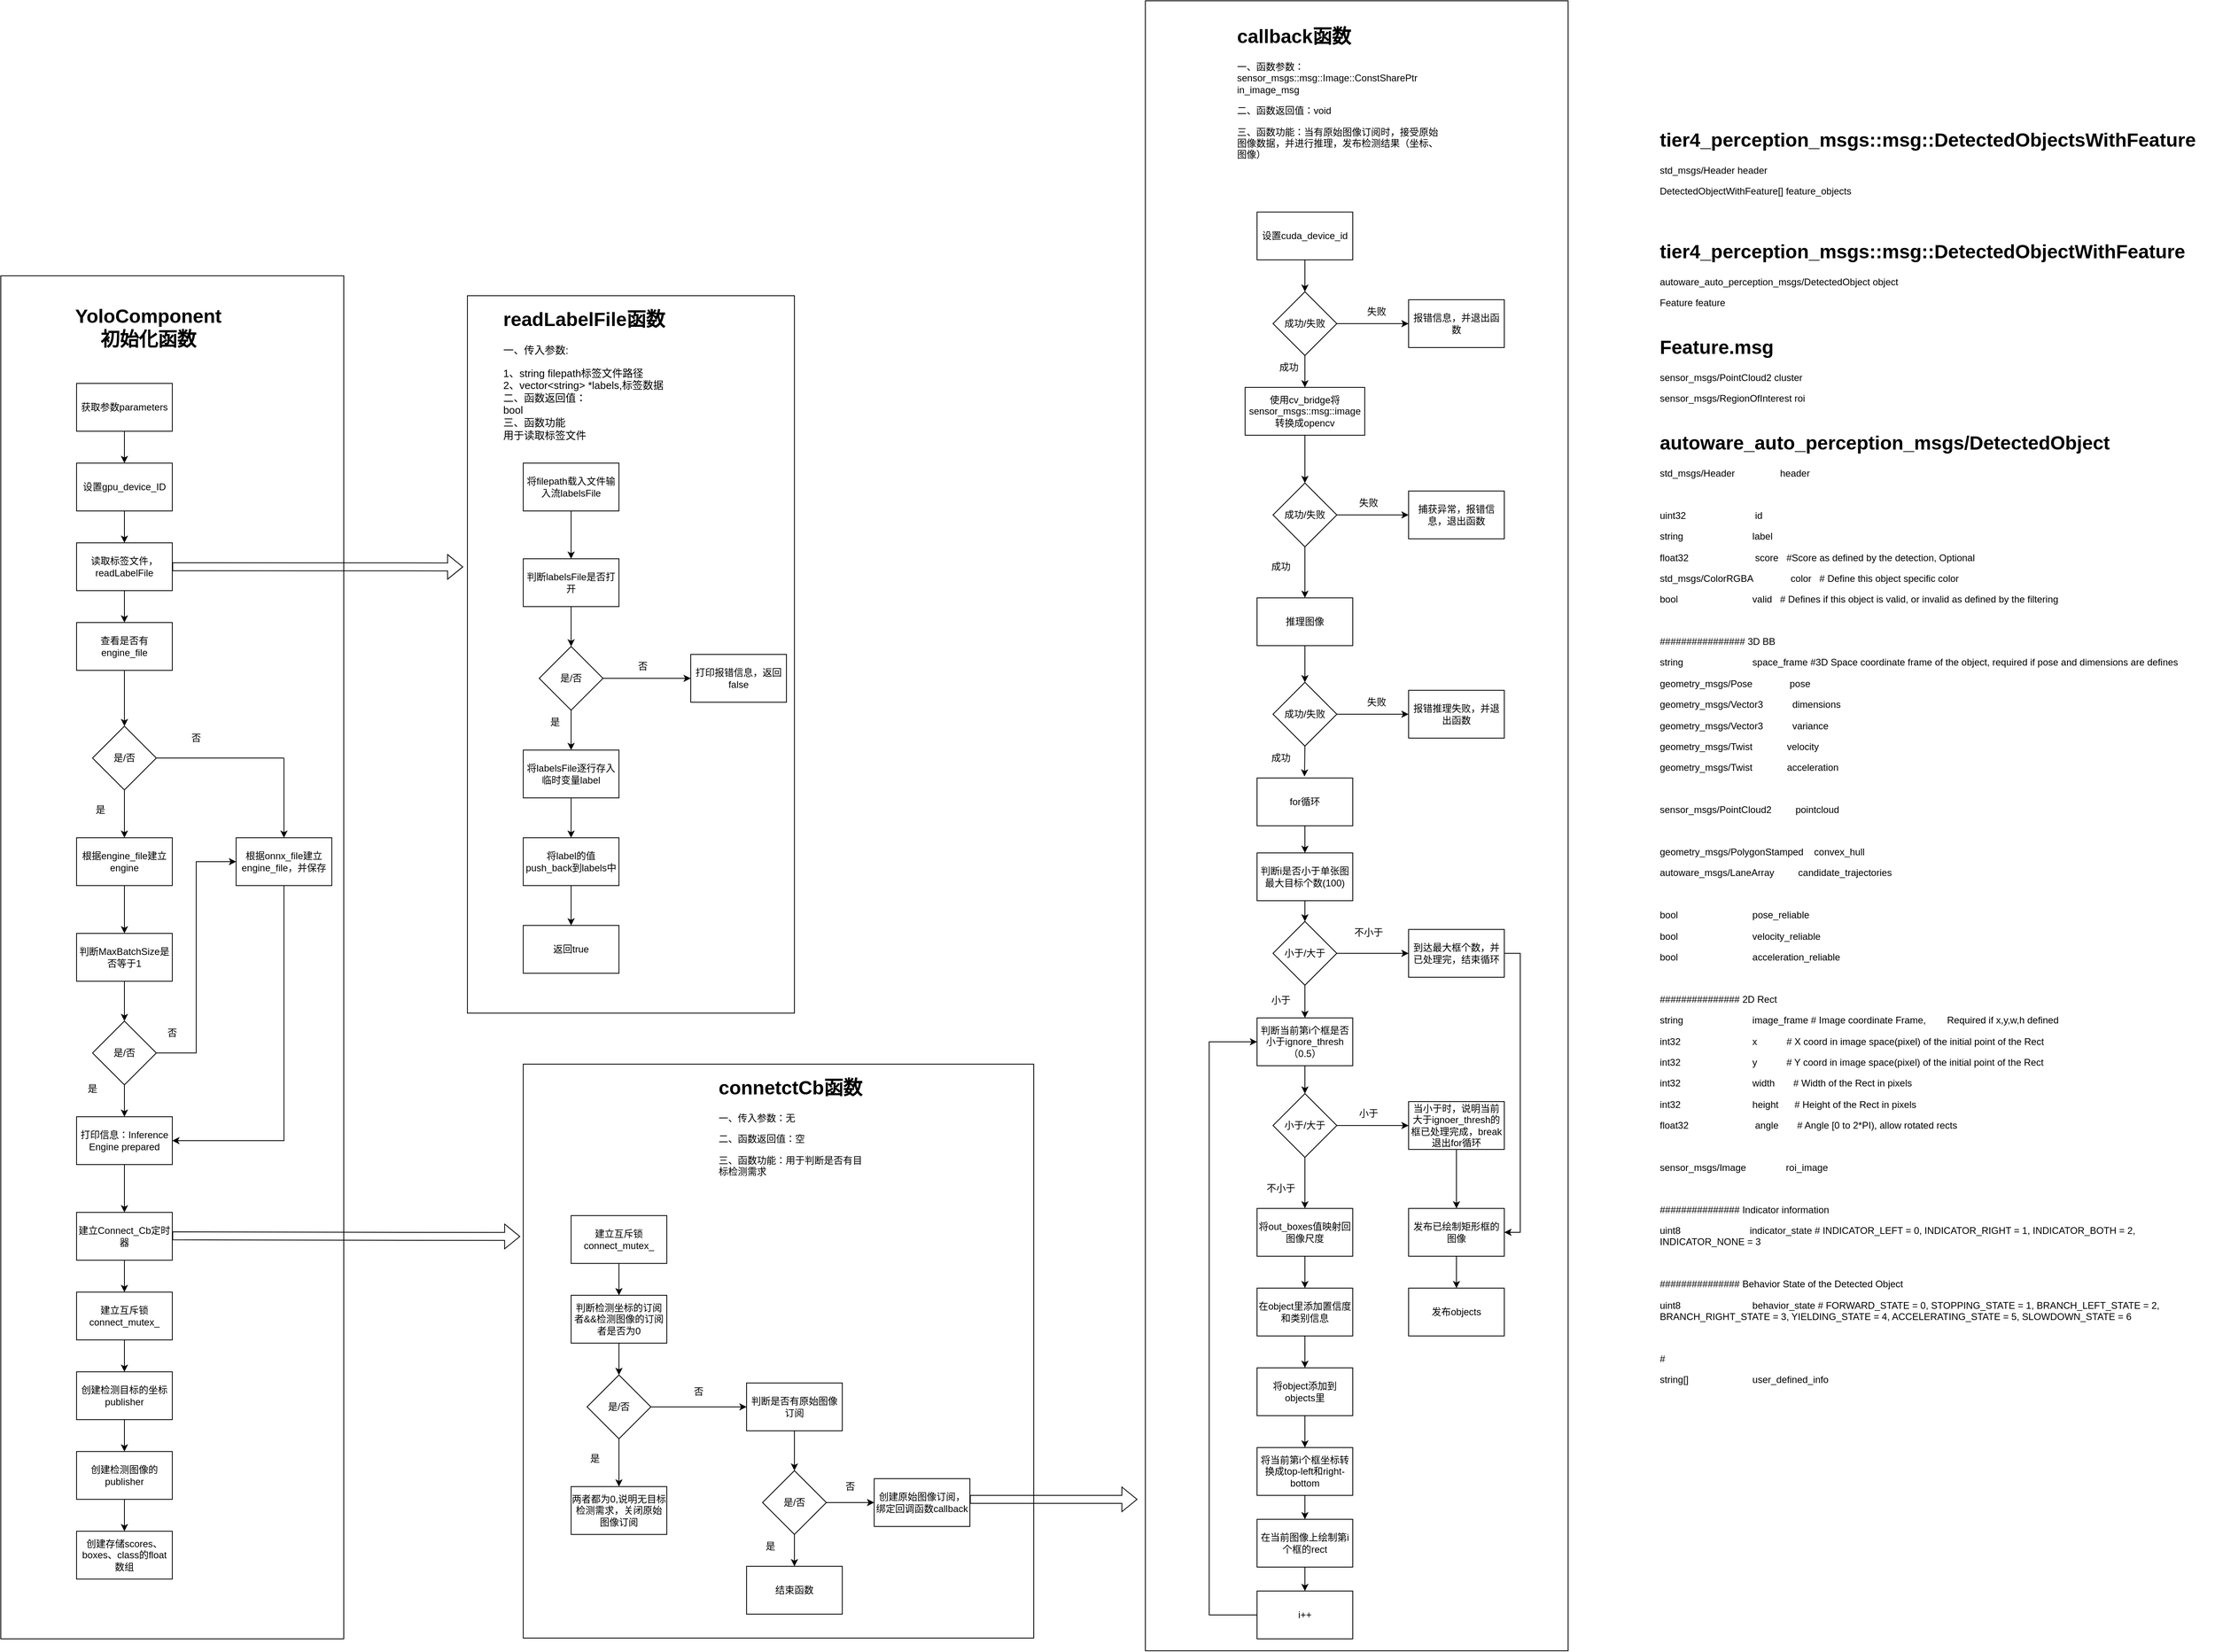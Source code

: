 <mxfile version="22.0.3" type="device">
  <diagram name="Page-1" id="FzvMSD5X-T3H1epoRITF">
    <mxGraphModel dx="4148" dy="7159" grid="1" gridSize="10" guides="1" tooltips="1" connect="1" arrows="1" fold="1" page="1" pageScale="1" pageWidth="3300" pageHeight="4681" math="0" shadow="0">
      <root>
        <mxCell id="0" />
        <mxCell id="1" parent="0" />
        <mxCell id="QttLaWlzKprMPipFxFoa-49" value="" style="rounded=0;whiteSpace=wrap;html=1;" vertex="1" parent="1">
          <mxGeometry x="1850" y="-40" width="530" height="2070" as="geometry" />
        </mxCell>
        <mxCell id="EDx30e67icJrGy1P892V-84" value="" style="rounded=0;whiteSpace=wrap;html=1;" parent="1" vertex="1">
          <mxGeometry x="1070" y="1294" width="640" height="720" as="geometry" />
        </mxCell>
        <mxCell id="EDx30e67icJrGy1P892V-57" value="" style="rounded=0;whiteSpace=wrap;html=1;" parent="1" vertex="1">
          <mxGeometry x="1000" y="330" width="410" height="900" as="geometry" />
        </mxCell>
        <mxCell id="EDx30e67icJrGy1P892V-40" value="" style="rounded=0;whiteSpace=wrap;html=1;" parent="1" vertex="1">
          <mxGeometry x="415" y="305" width="430" height="1710" as="geometry" />
        </mxCell>
        <mxCell id="EDx30e67icJrGy1P892V-27" style="edgeStyle=orthogonalEdgeStyle;rounded=0;orthogonalLoop=1;jettySize=auto;html=1;exitX=0.5;exitY=1;exitDx=0;exitDy=0;entryX=0.5;entryY=0;entryDx=0;entryDy=0;" parent="1" source="EDx30e67icJrGy1P892V-1" target="EDx30e67icJrGy1P892V-2" edge="1">
          <mxGeometry relative="1" as="geometry" />
        </mxCell>
        <mxCell id="EDx30e67icJrGy1P892V-1" value="获取参数parameters" style="rounded=0;whiteSpace=wrap;html=1;" parent="1" vertex="1">
          <mxGeometry x="510" y="440" width="120" height="60" as="geometry" />
        </mxCell>
        <mxCell id="EDx30e67icJrGy1P892V-28" style="edgeStyle=orthogonalEdgeStyle;rounded=0;orthogonalLoop=1;jettySize=auto;html=1;exitX=0.5;exitY=1;exitDx=0;exitDy=0;entryX=0.5;entryY=0;entryDx=0;entryDy=0;" parent="1" source="EDx30e67icJrGy1P892V-2" target="EDx30e67icJrGy1P892V-3" edge="1">
          <mxGeometry relative="1" as="geometry" />
        </mxCell>
        <mxCell id="EDx30e67icJrGy1P892V-2" value="设置gpu_device_ID" style="rounded=0;whiteSpace=wrap;html=1;" parent="1" vertex="1">
          <mxGeometry x="510" y="540" width="120" height="60" as="geometry" />
        </mxCell>
        <mxCell id="EDx30e67icJrGy1P892V-29" style="edgeStyle=orthogonalEdgeStyle;rounded=0;orthogonalLoop=1;jettySize=auto;html=1;exitX=0.5;exitY=1;exitDx=0;exitDy=0;entryX=0.5;entryY=0;entryDx=0;entryDy=0;" parent="1" source="EDx30e67icJrGy1P892V-3" target="EDx30e67icJrGy1P892V-4" edge="1">
          <mxGeometry relative="1" as="geometry" />
        </mxCell>
        <mxCell id="EDx30e67icJrGy1P892V-3" value="读取标签文件，readLabelFile" style="rounded=0;whiteSpace=wrap;html=1;" parent="1" vertex="1">
          <mxGeometry x="510" y="640" width="120" height="60" as="geometry" />
        </mxCell>
        <mxCell id="EDx30e67icJrGy1P892V-4" value="查看是否有engine_file" style="rounded=0;whiteSpace=wrap;html=1;" parent="1" vertex="1">
          <mxGeometry x="510" y="740" width="120" height="60" as="geometry" />
        </mxCell>
        <mxCell id="EDx30e67icJrGy1P892V-17" style="edgeStyle=orthogonalEdgeStyle;rounded=0;orthogonalLoop=1;jettySize=auto;html=1;exitX=0.5;exitY=1;exitDx=0;exitDy=0;" parent="1" source="EDx30e67icJrGy1P892V-5" target="EDx30e67icJrGy1P892V-16" edge="1">
          <mxGeometry relative="1" as="geometry" />
        </mxCell>
        <mxCell id="EDx30e67icJrGy1P892V-5" value="根据engine_file建立engine" style="rounded=0;whiteSpace=wrap;html=1;" parent="1" vertex="1">
          <mxGeometry x="510" y="1010" width="120" height="60" as="geometry" />
        </mxCell>
        <mxCell id="EDx30e67icJrGy1P892V-6" value="" style="endArrow=classic;html=1;rounded=0;exitX=0.5;exitY=1;exitDx=0;exitDy=0;" parent="1" source="EDx30e67icJrGy1P892V-4" edge="1">
          <mxGeometry width="50" height="50" relative="1" as="geometry">
            <mxPoint x="570" y="900" as="sourcePoint" />
            <mxPoint x="570" y="870" as="targetPoint" />
          </mxGeometry>
        </mxCell>
        <mxCell id="EDx30e67icJrGy1P892V-7" value="是/否" style="rhombus;whiteSpace=wrap;html=1;" parent="1" vertex="1">
          <mxGeometry x="530" y="870" width="80" height="80" as="geometry" />
        </mxCell>
        <mxCell id="EDx30e67icJrGy1P892V-8" value="" style="endArrow=classic;html=1;rounded=0;exitX=0.5;exitY=1;exitDx=0;exitDy=0;entryX=0.5;entryY=0;entryDx=0;entryDy=0;" parent="1" source="EDx30e67icJrGy1P892V-7" target="EDx30e67icJrGy1P892V-5" edge="1">
          <mxGeometry width="50" height="50" relative="1" as="geometry">
            <mxPoint x="670" y="1000" as="sourcePoint" />
            <mxPoint x="720" y="950" as="targetPoint" />
          </mxGeometry>
        </mxCell>
        <mxCell id="EDx30e67icJrGy1P892V-9" value="是" style="text;html=1;strokeColor=none;fillColor=none;align=center;verticalAlign=middle;whiteSpace=wrap;rounded=0;" parent="1" vertex="1">
          <mxGeometry x="510" y="960" width="60" height="30" as="geometry" />
        </mxCell>
        <mxCell id="EDx30e67icJrGy1P892V-10" value="否" style="text;html=1;strokeColor=none;fillColor=none;align=center;verticalAlign=middle;whiteSpace=wrap;rounded=0;" parent="1" vertex="1">
          <mxGeometry x="630" y="870" width="60" height="30" as="geometry" />
        </mxCell>
        <mxCell id="EDx30e67icJrGy1P892V-12" value="" style="endArrow=none;html=1;rounded=0;exitX=1;exitY=0.5;exitDx=0;exitDy=0;" parent="1" source="EDx30e67icJrGy1P892V-7" edge="1">
          <mxGeometry width="50" height="50" relative="1" as="geometry">
            <mxPoint x="660" y="950" as="sourcePoint" />
            <mxPoint x="770" y="910" as="targetPoint" />
          </mxGeometry>
        </mxCell>
        <mxCell id="EDx30e67icJrGy1P892V-26" style="edgeStyle=orthogonalEdgeStyle;rounded=0;orthogonalLoop=1;jettySize=auto;html=1;exitX=0.5;exitY=1;exitDx=0;exitDy=0;entryX=1;entryY=0.5;entryDx=0;entryDy=0;" parent="1" source="EDx30e67icJrGy1P892V-13" target="EDx30e67icJrGy1P892V-20" edge="1">
          <mxGeometry relative="1" as="geometry" />
        </mxCell>
        <mxCell id="EDx30e67icJrGy1P892V-13" value="根据onnx_file建立engine_file，并保存" style="rounded=0;whiteSpace=wrap;html=1;" parent="1" vertex="1">
          <mxGeometry x="710" y="1010" width="120" height="60" as="geometry" />
        </mxCell>
        <mxCell id="EDx30e67icJrGy1P892V-14" value="" style="endArrow=classic;html=1;rounded=0;entryX=0.5;entryY=0;entryDx=0;entryDy=0;" parent="1" target="EDx30e67icJrGy1P892V-13" edge="1">
          <mxGeometry width="50" height="50" relative="1" as="geometry">
            <mxPoint x="770" y="910" as="sourcePoint" />
            <mxPoint x="820" y="900" as="targetPoint" />
          </mxGeometry>
        </mxCell>
        <mxCell id="EDx30e67icJrGy1P892V-19" style="edgeStyle=orthogonalEdgeStyle;rounded=0;orthogonalLoop=1;jettySize=auto;html=1;exitX=0.5;exitY=1;exitDx=0;exitDy=0;entryX=0.5;entryY=0;entryDx=0;entryDy=0;" parent="1" source="EDx30e67icJrGy1P892V-16" target="EDx30e67icJrGy1P892V-18" edge="1">
          <mxGeometry relative="1" as="geometry" />
        </mxCell>
        <mxCell id="EDx30e67icJrGy1P892V-16" value="判断MaxBatchSize是否等于1" style="rounded=0;whiteSpace=wrap;html=1;" parent="1" vertex="1">
          <mxGeometry x="510" y="1130" width="120" height="60" as="geometry" />
        </mxCell>
        <mxCell id="EDx30e67icJrGy1P892V-21" style="edgeStyle=orthogonalEdgeStyle;rounded=0;orthogonalLoop=1;jettySize=auto;html=1;exitX=0.5;exitY=1;exitDx=0;exitDy=0;" parent="1" source="EDx30e67icJrGy1P892V-18" target="EDx30e67icJrGy1P892V-20" edge="1">
          <mxGeometry relative="1" as="geometry" />
        </mxCell>
        <mxCell id="EDx30e67icJrGy1P892V-24" style="edgeStyle=orthogonalEdgeStyle;rounded=0;orthogonalLoop=1;jettySize=auto;html=1;exitX=1;exitY=0.5;exitDx=0;exitDy=0;entryX=0;entryY=0.5;entryDx=0;entryDy=0;" parent="1" source="EDx30e67icJrGy1P892V-18" target="EDx30e67icJrGy1P892V-13" edge="1">
          <mxGeometry relative="1" as="geometry" />
        </mxCell>
        <mxCell id="EDx30e67icJrGy1P892V-18" value="是/否" style="rhombus;whiteSpace=wrap;html=1;" parent="1" vertex="1">
          <mxGeometry x="530" y="1240" width="80" height="80" as="geometry" />
        </mxCell>
        <mxCell id="EDx30e67icJrGy1P892V-35" style="edgeStyle=orthogonalEdgeStyle;rounded=0;orthogonalLoop=1;jettySize=auto;html=1;exitX=0.5;exitY=1;exitDx=0;exitDy=0;entryX=0.5;entryY=0;entryDx=0;entryDy=0;" parent="1" source="EDx30e67icJrGy1P892V-20" target="EDx30e67icJrGy1P892V-30" edge="1">
          <mxGeometry relative="1" as="geometry" />
        </mxCell>
        <mxCell id="EDx30e67icJrGy1P892V-20" value="打印信息：Inference Engine prepared" style="rounded=0;whiteSpace=wrap;html=1;" parent="1" vertex="1">
          <mxGeometry x="510" y="1360" width="120" height="60" as="geometry" />
        </mxCell>
        <mxCell id="EDx30e67icJrGy1P892V-22" value="是" style="text;html=1;strokeColor=none;fillColor=none;align=center;verticalAlign=middle;whiteSpace=wrap;rounded=0;" parent="1" vertex="1">
          <mxGeometry x="500" y="1310" width="60" height="30" as="geometry" />
        </mxCell>
        <mxCell id="EDx30e67icJrGy1P892V-25" value="否" style="text;html=1;strokeColor=none;fillColor=none;align=center;verticalAlign=middle;whiteSpace=wrap;rounded=0;" parent="1" vertex="1">
          <mxGeometry x="600" y="1240" width="60" height="30" as="geometry" />
        </mxCell>
        <mxCell id="EDx30e67icJrGy1P892V-36" style="edgeStyle=orthogonalEdgeStyle;rounded=0;orthogonalLoop=1;jettySize=auto;html=1;exitX=0.5;exitY=1;exitDx=0;exitDy=0;entryX=0.5;entryY=0;entryDx=0;entryDy=0;" parent="1" source="EDx30e67icJrGy1P892V-30" target="EDx30e67icJrGy1P892V-31" edge="1">
          <mxGeometry relative="1" as="geometry" />
        </mxCell>
        <mxCell id="EDx30e67icJrGy1P892V-30" value="建立Connect_Cb定时器" style="rounded=0;whiteSpace=wrap;html=1;" parent="1" vertex="1">
          <mxGeometry x="510" y="1480" width="120" height="60" as="geometry" />
        </mxCell>
        <mxCell id="EDx30e67icJrGy1P892V-37" style="edgeStyle=orthogonalEdgeStyle;rounded=0;orthogonalLoop=1;jettySize=auto;html=1;exitX=0.5;exitY=1;exitDx=0;exitDy=0;entryX=0.5;entryY=0;entryDx=0;entryDy=0;" parent="1" source="EDx30e67icJrGy1P892V-31" target="EDx30e67icJrGy1P892V-32" edge="1">
          <mxGeometry relative="1" as="geometry" />
        </mxCell>
        <mxCell id="EDx30e67icJrGy1P892V-31" value="建立互斥锁connect_mutex_" style="rounded=0;whiteSpace=wrap;html=1;" parent="1" vertex="1">
          <mxGeometry x="510" y="1580" width="120" height="60" as="geometry" />
        </mxCell>
        <mxCell id="EDx30e67icJrGy1P892V-38" style="edgeStyle=orthogonalEdgeStyle;rounded=0;orthogonalLoop=1;jettySize=auto;html=1;exitX=0.5;exitY=1;exitDx=0;exitDy=0;entryX=0.5;entryY=0;entryDx=0;entryDy=0;" parent="1" source="EDx30e67icJrGy1P892V-32" target="EDx30e67icJrGy1P892V-33" edge="1">
          <mxGeometry relative="1" as="geometry" />
        </mxCell>
        <mxCell id="EDx30e67icJrGy1P892V-32" value="创建检测目标的坐标publisher" style="rounded=0;whiteSpace=wrap;html=1;" parent="1" vertex="1">
          <mxGeometry x="510" y="1680" width="120" height="60" as="geometry" />
        </mxCell>
        <mxCell id="EDx30e67icJrGy1P892V-39" style="edgeStyle=orthogonalEdgeStyle;rounded=0;orthogonalLoop=1;jettySize=auto;html=1;exitX=0.5;exitY=1;exitDx=0;exitDy=0;entryX=0.5;entryY=0;entryDx=0;entryDy=0;" parent="1" source="EDx30e67icJrGy1P892V-33" target="EDx30e67icJrGy1P892V-34" edge="1">
          <mxGeometry relative="1" as="geometry" />
        </mxCell>
        <mxCell id="EDx30e67icJrGy1P892V-33" value="创建检测图像的publisher" style="rounded=0;whiteSpace=wrap;html=1;" parent="1" vertex="1">
          <mxGeometry x="510" y="1780" width="120" height="60" as="geometry" />
        </mxCell>
        <mxCell id="EDx30e67icJrGy1P892V-34" value="创建存储scores、boxes、class的float数组" style="rounded=0;whiteSpace=wrap;html=1;" parent="1" vertex="1">
          <mxGeometry x="510" y="1880" width="120" height="60" as="geometry" />
        </mxCell>
        <mxCell id="EDx30e67icJrGy1P892V-41" value="&lt;b&gt;&lt;font style=&quot;font-size: 24px;&quot;&gt;YoloComponent初始化函数&lt;/font&gt;&lt;/b&gt;" style="text;html=1;strokeColor=none;fillColor=none;align=center;verticalAlign=middle;whiteSpace=wrap;rounded=0;strokeWidth=1;fontSize=16;" parent="1" vertex="1">
          <mxGeometry x="530" y="340" width="140" height="60" as="geometry" />
        </mxCell>
        <mxCell id="EDx30e67icJrGy1P892V-43" value="&lt;h1&gt;readLabelFile函数&lt;/h1&gt;&lt;p style=&quot;font-size: 13px;&quot;&gt;&lt;font style=&quot;font-size: 13px;&quot;&gt;一、传入参数:&lt;/font&gt;&lt;/p&gt;&lt;font style=&quot;font-size: 13px;&quot;&gt;1、string filepath标签文件路径&lt;br style=&quot;border-color: var(--border-color); text-align: center;&quot;&gt;&lt;/font&gt;&lt;span style=&quot;text-align: center; font-size: 13px;&quot;&gt;&lt;font style=&quot;font-size: 13px;&quot;&gt;2、vector&amp;lt;string&amp;gt; *labels,标签数据&lt;br&gt;二、函数返回值：&lt;br&gt;bool&lt;br&gt;&lt;/font&gt;三、函数功能&lt;br&gt;用于读取标签文件&lt;br&gt;&lt;/span&gt;" style="text;html=1;strokeColor=none;fillColor=none;spacing=5;spacingTop=-20;whiteSpace=wrap;overflow=hidden;rounded=0;" parent="1" vertex="1">
          <mxGeometry x="1040" y="340" width="260" height="180" as="geometry" />
        </mxCell>
        <mxCell id="EDx30e67icJrGy1P892V-52" style="edgeStyle=orthogonalEdgeStyle;rounded=0;orthogonalLoop=1;jettySize=auto;html=1;exitX=0.5;exitY=1;exitDx=0;exitDy=0;entryX=0.5;entryY=0;entryDx=0;entryDy=0;" parent="1" source="EDx30e67icJrGy1P892V-44" target="EDx30e67icJrGy1P892V-45" edge="1">
          <mxGeometry relative="1" as="geometry" />
        </mxCell>
        <mxCell id="EDx30e67icJrGy1P892V-44" value="将filepath载入文件输入流labelsFile" style="rounded=0;whiteSpace=wrap;html=1;" parent="1" vertex="1">
          <mxGeometry x="1070" y="540" width="120" height="60" as="geometry" />
        </mxCell>
        <mxCell id="EDx30e67icJrGy1P892V-53" style="edgeStyle=orthogonalEdgeStyle;rounded=0;orthogonalLoop=1;jettySize=auto;html=1;exitX=0.5;exitY=1;exitDx=0;exitDy=0;entryX=0.5;entryY=0;entryDx=0;entryDy=0;" parent="1" source="EDx30e67icJrGy1P892V-45" target="EDx30e67icJrGy1P892V-46" edge="1">
          <mxGeometry relative="1" as="geometry" />
        </mxCell>
        <mxCell id="EDx30e67icJrGy1P892V-45" value="判断labelsFile是否打开" style="rounded=0;whiteSpace=wrap;html=1;" parent="1" vertex="1">
          <mxGeometry x="1070" y="660" width="120" height="60" as="geometry" />
        </mxCell>
        <mxCell id="EDx30e67icJrGy1P892V-48" style="edgeStyle=orthogonalEdgeStyle;rounded=0;orthogonalLoop=1;jettySize=auto;html=1;exitX=1;exitY=0.5;exitDx=0;exitDy=0;entryX=0;entryY=0.5;entryDx=0;entryDy=0;" parent="1" source="EDx30e67icJrGy1P892V-46" target="EDx30e67icJrGy1P892V-47" edge="1">
          <mxGeometry relative="1" as="geometry" />
        </mxCell>
        <mxCell id="EDx30e67icJrGy1P892V-54" style="edgeStyle=orthogonalEdgeStyle;rounded=0;orthogonalLoop=1;jettySize=auto;html=1;exitX=0.5;exitY=1;exitDx=0;exitDy=0;entryX=0.5;entryY=0;entryDx=0;entryDy=0;" parent="1" source="EDx30e67icJrGy1P892V-46" target="EDx30e67icJrGy1P892V-49" edge="1">
          <mxGeometry relative="1" as="geometry" />
        </mxCell>
        <mxCell id="EDx30e67icJrGy1P892V-46" value="是/否" style="rhombus;whiteSpace=wrap;html=1;" parent="1" vertex="1">
          <mxGeometry x="1090" y="770" width="80" height="80" as="geometry" />
        </mxCell>
        <mxCell id="EDx30e67icJrGy1P892V-47" value="打印报错信息，返回false" style="rounded=0;whiteSpace=wrap;html=1;" parent="1" vertex="1">
          <mxGeometry x="1280" y="780" width="120" height="60" as="geometry" />
        </mxCell>
        <mxCell id="EDx30e67icJrGy1P892V-55" style="edgeStyle=orthogonalEdgeStyle;rounded=0;orthogonalLoop=1;jettySize=auto;html=1;exitX=0.5;exitY=1;exitDx=0;exitDy=0;entryX=0.5;entryY=0;entryDx=0;entryDy=0;" parent="1" source="EDx30e67icJrGy1P892V-49" target="EDx30e67icJrGy1P892V-50" edge="1">
          <mxGeometry relative="1" as="geometry" />
        </mxCell>
        <mxCell id="EDx30e67icJrGy1P892V-49" value="将labelsFile逐行存入临时变量label" style="rounded=0;whiteSpace=wrap;html=1;" parent="1" vertex="1">
          <mxGeometry x="1070" y="900" width="120" height="60" as="geometry" />
        </mxCell>
        <mxCell id="EDx30e67icJrGy1P892V-56" style="edgeStyle=orthogonalEdgeStyle;rounded=0;orthogonalLoop=1;jettySize=auto;html=1;exitX=0.5;exitY=1;exitDx=0;exitDy=0;entryX=0.5;entryY=0;entryDx=0;entryDy=0;" parent="1" source="EDx30e67icJrGy1P892V-50" target="EDx30e67icJrGy1P892V-51" edge="1">
          <mxGeometry relative="1" as="geometry" />
        </mxCell>
        <mxCell id="EDx30e67icJrGy1P892V-50" value="将label的值push_back到labels中" style="rounded=0;whiteSpace=wrap;html=1;" parent="1" vertex="1">
          <mxGeometry x="1070" y="1010" width="120" height="60" as="geometry" />
        </mxCell>
        <mxCell id="EDx30e67icJrGy1P892V-51" value="返回true" style="rounded=0;whiteSpace=wrap;html=1;" parent="1" vertex="1">
          <mxGeometry x="1070" y="1120" width="120" height="60" as="geometry" />
        </mxCell>
        <mxCell id="EDx30e67icJrGy1P892V-62" value="" style="shape=flexArrow;endArrow=classic;html=1;rounded=0;entryX=-0.013;entryY=0.378;entryDx=0;entryDy=0;exitX=1;exitY=0.5;exitDx=0;exitDy=0;entryPerimeter=0;" parent="1" source="EDx30e67icJrGy1P892V-3" target="EDx30e67icJrGy1P892V-57" edge="1">
          <mxGeometry width="50" height="50" relative="1" as="geometry">
            <mxPoint x="640" y="670" as="sourcePoint" />
            <mxPoint x="690" y="620" as="targetPoint" />
          </mxGeometry>
        </mxCell>
        <mxCell id="EDx30e67icJrGy1P892V-65" value="&lt;h1&gt;connetctCb函数&lt;/h1&gt;&lt;p&gt;一、传入参数：无&lt;/p&gt;&lt;p&gt;二、函数返回值：空&lt;/p&gt;&lt;p&gt;三、函数功能：用于判断是否有目标检测需求&lt;/p&gt;" style="text;html=1;strokeColor=none;fillColor=none;spacing=5;spacingTop=-20;whiteSpace=wrap;overflow=hidden;rounded=0;" parent="1" vertex="1">
          <mxGeometry x="1310" y="1304" width="190" height="140" as="geometry" />
        </mxCell>
        <mxCell id="EDx30e67icJrGy1P892V-70" style="edgeStyle=none;rounded=0;orthogonalLoop=1;jettySize=auto;html=1;exitX=0.5;exitY=1;exitDx=0;exitDy=0;entryX=0.5;entryY=0;entryDx=0;entryDy=0;" parent="1" source="EDx30e67icJrGy1P892V-66" target="EDx30e67icJrGy1P892V-67" edge="1">
          <mxGeometry relative="1" as="geometry" />
        </mxCell>
        <mxCell id="EDx30e67icJrGy1P892V-66" value="建立互斥锁connect_mutex_" style="rounded=0;whiteSpace=wrap;html=1;" parent="1" vertex="1">
          <mxGeometry x="1130" y="1484" width="120" height="60" as="geometry" />
        </mxCell>
        <mxCell id="EDx30e67icJrGy1P892V-71" style="edgeStyle=none;rounded=0;orthogonalLoop=1;jettySize=auto;html=1;exitX=0.5;exitY=1;exitDx=0;exitDy=0;entryX=0.5;entryY=0;entryDx=0;entryDy=0;" parent="1" source="EDx30e67icJrGy1P892V-67" target="EDx30e67icJrGy1P892V-68" edge="1">
          <mxGeometry relative="1" as="geometry" />
        </mxCell>
        <mxCell id="EDx30e67icJrGy1P892V-67" value="判断检测坐标的订阅者&amp;amp;&amp;amp;检测图像的订阅者是否为0" style="rounded=0;whiteSpace=wrap;html=1;" parent="1" vertex="1">
          <mxGeometry x="1130" y="1584" width="120" height="60" as="geometry" />
        </mxCell>
        <mxCell id="EDx30e67icJrGy1P892V-72" style="edgeStyle=none;rounded=0;orthogonalLoop=1;jettySize=auto;html=1;exitX=0.5;exitY=1;exitDx=0;exitDy=0;" parent="1" source="EDx30e67icJrGy1P892V-68" target="EDx30e67icJrGy1P892V-69" edge="1">
          <mxGeometry relative="1" as="geometry" />
        </mxCell>
        <mxCell id="EDx30e67icJrGy1P892V-75" style="edgeStyle=none;rounded=0;orthogonalLoop=1;jettySize=auto;html=1;exitX=1;exitY=0.5;exitDx=0;exitDy=0;entryX=0;entryY=0.5;entryDx=0;entryDy=0;" parent="1" source="EDx30e67icJrGy1P892V-68" target="EDx30e67icJrGy1P892V-74" edge="1">
          <mxGeometry relative="1" as="geometry" />
        </mxCell>
        <mxCell id="EDx30e67icJrGy1P892V-68" value="是/否" style="rhombus;whiteSpace=wrap;html=1;" parent="1" vertex="1">
          <mxGeometry x="1150" y="1684" width="80" height="80" as="geometry" />
        </mxCell>
        <mxCell id="EDx30e67icJrGy1P892V-69" value="两者都为0,说明无目标检测需求，关闭原始图像订阅" style="rounded=0;whiteSpace=wrap;html=1;" parent="1" vertex="1">
          <mxGeometry x="1130" y="1824" width="120" height="60" as="geometry" />
        </mxCell>
        <mxCell id="EDx30e67icJrGy1P892V-73" value="是" style="text;html=1;strokeColor=none;fillColor=none;align=center;verticalAlign=middle;whiteSpace=wrap;rounded=0;" parent="1" vertex="1">
          <mxGeometry x="1130" y="1774" width="60" height="30" as="geometry" />
        </mxCell>
        <mxCell id="EDx30e67icJrGy1P892V-77" style="edgeStyle=none;rounded=0;orthogonalLoop=1;jettySize=auto;html=1;exitX=0.5;exitY=1;exitDx=0;exitDy=0;entryX=0.5;entryY=0;entryDx=0;entryDy=0;" parent="1" source="EDx30e67icJrGy1P892V-74" target="EDx30e67icJrGy1P892V-76" edge="1">
          <mxGeometry relative="1" as="geometry" />
        </mxCell>
        <mxCell id="EDx30e67icJrGy1P892V-74" value="判断是否有原始图像订阅" style="rounded=0;whiteSpace=wrap;html=1;" parent="1" vertex="1">
          <mxGeometry x="1350" y="1694" width="120" height="60" as="geometry" />
        </mxCell>
        <mxCell id="EDx30e67icJrGy1P892V-79" style="edgeStyle=none;rounded=0;orthogonalLoop=1;jettySize=auto;html=1;exitX=0.5;exitY=1;exitDx=0;exitDy=0;entryX=0.5;entryY=0;entryDx=0;entryDy=0;" parent="1" source="EDx30e67icJrGy1P892V-76" target="EDx30e67icJrGy1P892V-78" edge="1">
          <mxGeometry relative="1" as="geometry" />
        </mxCell>
        <mxCell id="EDx30e67icJrGy1P892V-82" style="edgeStyle=none;rounded=0;orthogonalLoop=1;jettySize=auto;html=1;exitX=1;exitY=0.5;exitDx=0;exitDy=0;" parent="1" source="EDx30e67icJrGy1P892V-76" target="EDx30e67icJrGy1P892V-81" edge="1">
          <mxGeometry relative="1" as="geometry" />
        </mxCell>
        <mxCell id="EDx30e67icJrGy1P892V-76" value="是/否" style="rhombus;whiteSpace=wrap;html=1;" parent="1" vertex="1">
          <mxGeometry x="1370" y="1804" width="80" height="80" as="geometry" />
        </mxCell>
        <mxCell id="EDx30e67icJrGy1P892V-78" value="结束函数" style="rounded=0;whiteSpace=wrap;html=1;" parent="1" vertex="1">
          <mxGeometry x="1350" y="1924" width="120" height="60" as="geometry" />
        </mxCell>
        <mxCell id="EDx30e67icJrGy1P892V-80" value="是" style="text;html=1;strokeColor=none;fillColor=none;align=center;verticalAlign=middle;whiteSpace=wrap;rounded=0;" parent="1" vertex="1">
          <mxGeometry x="1350" y="1884" width="60" height="30" as="geometry" />
        </mxCell>
        <mxCell id="EDx30e67icJrGy1P892V-81" value="创建原始图像订阅，绑定回调函数callback" style="rounded=0;whiteSpace=wrap;html=1;" parent="1" vertex="1">
          <mxGeometry x="1510" y="1814" width="120" height="60" as="geometry" />
        </mxCell>
        <mxCell id="EDx30e67icJrGy1P892V-83" value="否" style="text;html=1;strokeColor=none;fillColor=none;align=center;verticalAlign=middle;whiteSpace=wrap;rounded=0;" parent="1" vertex="1">
          <mxGeometry x="1450" y="1809" width="60" height="30" as="geometry" />
        </mxCell>
        <mxCell id="EDx30e67icJrGy1P892V-85" value="" style="shape=flexArrow;endArrow=classic;html=1;rounded=0;entryX=-0.006;entryY=0.44;entryDx=0;entryDy=0;entryPerimeter=0;" parent="1" edge="1">
          <mxGeometry width="50" height="50" relative="1" as="geometry">
            <mxPoint x="630" y="1509.41" as="sourcePoint" />
            <mxPoint x="1066.16" y="1510.21" as="targetPoint" />
          </mxGeometry>
        </mxCell>
        <mxCell id="QttLaWlzKprMPipFxFoa-39" value="" style="shape=flexArrow;endArrow=classic;html=1;rounded=0;" edge="1" parent="1">
          <mxGeometry width="50" height="50" relative="1" as="geometry">
            <mxPoint x="1630" y="1840" as="sourcePoint" />
            <mxPoint x="1840" y="1840" as="targetPoint" />
          </mxGeometry>
        </mxCell>
        <mxCell id="QttLaWlzKprMPipFxFoa-41" value="" style="group" vertex="1" connectable="0" parent="1">
          <mxGeometry x="2490" y="115" width="700" height="1630" as="geometry" />
        </mxCell>
        <mxCell id="EDx30e67icJrGy1P892V-87" value="&lt;h1&gt;tier4_perception_msgs::msg::DetectedObjectsWithFeature&lt;/h1&gt;&lt;p&gt;std_msgs/Header header&lt;/p&gt;&lt;p&gt;DetectedObjectWithFeature[] feature_objects&lt;/p&gt;" style="text;html=1;strokeColor=none;fillColor=none;spacing=5;spacingTop=-20;whiteSpace=wrap;overflow=hidden;rounded=0;" parent="QttLaWlzKprMPipFxFoa-41" vertex="1">
          <mxGeometry width="700" height="120" as="geometry" />
        </mxCell>
        <mxCell id="EDx30e67icJrGy1P892V-88" value="&lt;h1&gt;tier4_perception_msgs::msg::DetectedObjectWithFeature&lt;/h1&gt;&lt;p&gt;autoware_auto_perception_msgs/DetectedObject object&lt;/p&gt;&lt;p&gt;Feature feature&lt;/p&gt;" style="text;html=1;strokeColor=none;fillColor=none;spacing=5;spacingTop=-20;whiteSpace=wrap;overflow=hidden;rounded=0;" parent="QttLaWlzKprMPipFxFoa-41" vertex="1">
          <mxGeometry y="140" width="700" height="120" as="geometry" />
        </mxCell>
        <mxCell id="EDx30e67icJrGy1P892V-89" value="&lt;h1&gt;Feature.msg&lt;/h1&gt;&lt;p&gt;sensor_msgs/PointCloud2 cluster&lt;/p&gt;&lt;p&gt;sensor_msgs/RegionOfInterest roi&lt;/p&gt;" style="text;html=1;strokeColor=none;fillColor=none;spacing=5;spacingTop=-20;whiteSpace=wrap;overflow=hidden;rounded=0;" parent="QttLaWlzKprMPipFxFoa-41" vertex="1">
          <mxGeometry y="260" width="220" height="120" as="geometry" />
        </mxCell>
        <mxCell id="EDx30e67icJrGy1P892V-90" value="&lt;h1&gt;autoware_auto_perception_msgs/DetectedObject&lt;/h1&gt;&lt;p&gt;std_msgs/Header&amp;nbsp; &amp;nbsp; &amp;nbsp; &amp;nbsp; &amp;nbsp; &amp;nbsp; &amp;nbsp; &amp;nbsp; &amp;nbsp;header&lt;/p&gt;&lt;p&gt;&lt;br&gt;&lt;/p&gt;&lt;p&gt;uint32&amp;nbsp; &amp;nbsp; &amp;nbsp; &amp;nbsp; &amp;nbsp; &amp;nbsp; &amp;nbsp; &amp;nbsp; &amp;nbsp; &amp;nbsp; &amp;nbsp; &amp;nbsp; &amp;nbsp; id&lt;/p&gt;&lt;p&gt;string&amp;nbsp; &amp;nbsp; &amp;nbsp; &amp;nbsp; &amp;nbsp; &amp;nbsp; &amp;nbsp; &amp;nbsp; &amp;nbsp; &amp;nbsp; &amp;nbsp; &amp;nbsp; &amp;nbsp; label&lt;/p&gt;&lt;p&gt;float32&amp;nbsp; &amp;nbsp; &amp;nbsp; &amp;nbsp; &amp;nbsp; &amp;nbsp; &amp;nbsp; &amp;nbsp; &amp;nbsp; &amp;nbsp; &amp;nbsp; &amp;nbsp; &amp;nbsp;score&amp;nbsp; &amp;nbsp;#Score as defined by the detection, Optional&lt;/p&gt;&lt;p&gt;std_msgs/ColorRGBA&amp;nbsp; &amp;nbsp; &amp;nbsp; &amp;nbsp; &amp;nbsp; &amp;nbsp; &amp;nbsp; color&amp;nbsp; &amp;nbsp;# Define this object specific color&lt;/p&gt;&lt;p&gt;bool&amp;nbsp; &amp;nbsp; &amp;nbsp; &amp;nbsp; &amp;nbsp; &amp;nbsp; &amp;nbsp; &amp;nbsp; &amp;nbsp; &amp;nbsp; &amp;nbsp; &amp;nbsp; &amp;nbsp; &amp;nbsp; valid&amp;nbsp; &amp;nbsp;# Defines if this object is valid, or invalid as defined by the filtering&lt;/p&gt;&lt;p&gt;&lt;br&gt;&lt;/p&gt;&lt;p&gt;################ 3D BB&lt;/p&gt;&lt;p&gt;string&amp;nbsp; &amp;nbsp; &amp;nbsp; &amp;nbsp; &amp;nbsp; &amp;nbsp; &amp;nbsp; &amp;nbsp; &amp;nbsp; &amp;nbsp; &amp;nbsp; &amp;nbsp; &amp;nbsp; space_frame #3D Space coordinate frame of the object, required if pose and dimensions are defines&lt;/p&gt;&lt;p&gt;geometry_msgs/Pose&amp;nbsp; &amp;nbsp; &amp;nbsp; &amp;nbsp; &amp;nbsp; &amp;nbsp; &amp;nbsp; pose&lt;/p&gt;&lt;p&gt;geometry_msgs/Vector3&amp;nbsp; &amp;nbsp; &amp;nbsp; &amp;nbsp; &amp;nbsp; &amp;nbsp;dimensions&lt;/p&gt;&lt;p&gt;geometry_msgs/Vector3&amp;nbsp; &amp;nbsp; &amp;nbsp; &amp;nbsp; &amp;nbsp; &amp;nbsp;variance&lt;/p&gt;&lt;p&gt;geometry_msgs/Twist&amp;nbsp; &amp;nbsp; &amp;nbsp; &amp;nbsp; &amp;nbsp; &amp;nbsp; &amp;nbsp;velocity&lt;/p&gt;&lt;p&gt;geometry_msgs/Twist&amp;nbsp; &amp;nbsp; &amp;nbsp; &amp;nbsp; &amp;nbsp; &amp;nbsp; &amp;nbsp;acceleration&lt;/p&gt;&lt;p&gt;&lt;br&gt;&lt;/p&gt;&lt;p&gt;sensor_msgs/PointCloud2&amp;nbsp; &amp;nbsp; &amp;nbsp; &amp;nbsp; &amp;nbsp;pointcloud&lt;/p&gt;&lt;p&gt;&lt;br&gt;&lt;/p&gt;&lt;p&gt;geometry_msgs/PolygonStamped&amp;nbsp; &amp;nbsp; convex_hull&lt;/p&gt;&lt;p&gt;autoware_msgs/LaneArray&amp;nbsp; &amp;nbsp; &amp;nbsp; &amp;nbsp; &amp;nbsp;candidate_trajectories&lt;/p&gt;&lt;p&gt;&lt;br&gt;&lt;/p&gt;&lt;p&gt;bool&amp;nbsp; &amp;nbsp; &amp;nbsp; &amp;nbsp; &amp;nbsp; &amp;nbsp; &amp;nbsp; &amp;nbsp; &amp;nbsp; &amp;nbsp; &amp;nbsp; &amp;nbsp; &amp;nbsp; &amp;nbsp; pose_reliable&lt;/p&gt;&lt;p&gt;bool&amp;nbsp; &amp;nbsp; &amp;nbsp; &amp;nbsp; &amp;nbsp; &amp;nbsp; &amp;nbsp; &amp;nbsp; &amp;nbsp; &amp;nbsp; &amp;nbsp; &amp;nbsp; &amp;nbsp; &amp;nbsp; velocity_reliable&lt;/p&gt;&lt;p&gt;bool&amp;nbsp; &amp;nbsp; &amp;nbsp; &amp;nbsp; &amp;nbsp; &amp;nbsp; &amp;nbsp; &amp;nbsp; &amp;nbsp; &amp;nbsp; &amp;nbsp; &amp;nbsp; &amp;nbsp; &amp;nbsp; acceleration_reliable&lt;/p&gt;&lt;p&gt;&lt;br&gt;&lt;/p&gt;&lt;p&gt;############### 2D Rect&lt;/p&gt;&lt;p&gt;string&amp;nbsp; &amp;nbsp; &amp;nbsp; &amp;nbsp; &amp;nbsp; &amp;nbsp; &amp;nbsp; &amp;nbsp; &amp;nbsp; &amp;nbsp; &amp;nbsp; &amp;nbsp; &amp;nbsp; image_frame # Image coordinate Frame,&amp;nbsp; &amp;nbsp; &amp;nbsp; &amp;nbsp; Required if x,y,w,h defined&lt;/p&gt;&lt;p&gt;int32&amp;nbsp; &amp;nbsp; &amp;nbsp; &amp;nbsp; &amp;nbsp; &amp;nbsp; &amp;nbsp; &amp;nbsp; &amp;nbsp; &amp;nbsp; &amp;nbsp; &amp;nbsp; &amp;nbsp; &amp;nbsp;x&amp;nbsp; &amp;nbsp; &amp;nbsp; &amp;nbsp; &amp;nbsp; &amp;nbsp;# X coord in image space(pixel) of the initial point of the Rect&lt;/p&gt;&lt;p&gt;int32&amp;nbsp; &amp;nbsp; &amp;nbsp; &amp;nbsp; &amp;nbsp; &amp;nbsp; &amp;nbsp; &amp;nbsp; &amp;nbsp; &amp;nbsp; &amp;nbsp; &amp;nbsp; &amp;nbsp; &amp;nbsp;y&amp;nbsp; &amp;nbsp; &amp;nbsp; &amp;nbsp; &amp;nbsp; &amp;nbsp;# Y coord in image space(pixel) of the initial point of the Rect&lt;/p&gt;&lt;p&gt;int32&amp;nbsp; &amp;nbsp; &amp;nbsp; &amp;nbsp; &amp;nbsp; &amp;nbsp; &amp;nbsp; &amp;nbsp; &amp;nbsp; &amp;nbsp; &amp;nbsp; &amp;nbsp; &amp;nbsp; &amp;nbsp;width&amp;nbsp; &amp;nbsp; &amp;nbsp; &amp;nbsp;# Width of the Rect in pixels&lt;/p&gt;&lt;p&gt;int32&amp;nbsp; &amp;nbsp; &amp;nbsp; &amp;nbsp; &amp;nbsp; &amp;nbsp; &amp;nbsp; &amp;nbsp; &amp;nbsp; &amp;nbsp; &amp;nbsp; &amp;nbsp; &amp;nbsp; &amp;nbsp;height&amp;nbsp; &amp;nbsp; &amp;nbsp; # Height of the Rect in pixels&lt;/p&gt;&lt;p&gt;float32&amp;nbsp; &amp;nbsp; &amp;nbsp; &amp;nbsp; &amp;nbsp; &amp;nbsp; &amp;nbsp; &amp;nbsp; &amp;nbsp; &amp;nbsp; &amp;nbsp; &amp;nbsp; &amp;nbsp;angle&amp;nbsp; &amp;nbsp; &amp;nbsp; &amp;nbsp;# Angle [0 to 2*PI), allow rotated rects&lt;/p&gt;&lt;p&gt;&lt;br&gt;&lt;/p&gt;&lt;p&gt;sensor_msgs/Image&amp;nbsp; &amp;nbsp; &amp;nbsp; &amp;nbsp; &amp;nbsp; &amp;nbsp; &amp;nbsp; &amp;nbsp;roi_image&lt;/p&gt;&lt;p&gt;&lt;br&gt;&lt;/p&gt;&lt;p&gt;############### Indicator information&lt;/p&gt;&lt;p&gt;uint8&amp;nbsp; &amp;nbsp; &amp;nbsp; &amp;nbsp; &amp;nbsp; &amp;nbsp; &amp;nbsp; &amp;nbsp; &amp;nbsp; &amp;nbsp; &amp;nbsp; &amp;nbsp; &amp;nbsp; indicator_state # INDICATOR_LEFT = 0, INDICATOR_RIGHT = 1, INDICATOR_BOTH = 2, INDICATOR_NONE = 3&lt;/p&gt;&lt;p&gt;&lt;br&gt;&lt;/p&gt;&lt;p&gt;############### Behavior State of the Detected Object&lt;/p&gt;&lt;p&gt;uint8&amp;nbsp; &amp;nbsp; &amp;nbsp; &amp;nbsp; &amp;nbsp; &amp;nbsp; &amp;nbsp; &amp;nbsp; &amp;nbsp; &amp;nbsp; &amp;nbsp; &amp;nbsp; &amp;nbsp; &amp;nbsp;behavior_state # FORWARD_STATE = 0, STOPPING_STATE = 1, BRANCH_LEFT_STATE = 2, BRANCH_RIGHT_STATE = 3, YIELDING_STATE = 4, ACCELERATING_STATE = 5, SLOWDOWN_STATE = 6&lt;/p&gt;&lt;p&gt;&lt;br&gt;&lt;/p&gt;&lt;p&gt;#&lt;/p&gt;&lt;p&gt;string[]&amp;nbsp; &amp;nbsp; &amp;nbsp; &amp;nbsp; &amp;nbsp; &amp;nbsp; &amp;nbsp; &amp;nbsp; &amp;nbsp; &amp;nbsp; &amp;nbsp; &amp;nbsp; user_defined_info&lt;/p&gt;" style="text;html=1;strokeColor=none;fillColor=none;spacing=5;spacingTop=-20;whiteSpace=wrap;overflow=hidden;rounded=0;" parent="QttLaWlzKprMPipFxFoa-41" vertex="1">
          <mxGeometry y="380" width="690" height="1250" as="geometry" />
        </mxCell>
        <mxCell id="QttLaWlzKprMPipFxFoa-45" style="edgeStyle=orthogonalEdgeStyle;rounded=0;orthogonalLoop=1;jettySize=auto;html=1;exitX=0.5;exitY=1;exitDx=0;exitDy=0;entryX=0.5;entryY=0;entryDx=0;entryDy=0;" edge="1" parent="1" source="QttLaWlzKprMPipFxFoa-42" target="QttLaWlzKprMPipFxFoa-43">
          <mxGeometry relative="1" as="geometry" />
        </mxCell>
        <mxCell id="QttLaWlzKprMPipFxFoa-42" value="发布已绘制矩形框的图像" style="rounded=0;whiteSpace=wrap;html=1;" vertex="1" parent="1">
          <mxGeometry x="2180" y="1475" width="120" height="60" as="geometry" />
        </mxCell>
        <mxCell id="EDx30e67icJrGy1P892V-86" value="&lt;h1&gt;callback函数&lt;/h1&gt;&lt;p&gt;一、函数参数：sensor_msgs::msg::Image::ConstSharePtr in_image_msg&lt;/p&gt;&lt;p&gt;二、函数返回值：void&lt;/p&gt;&lt;p&gt;三、函数功能：当有原始图像订阅时，接受原始图像数据，并进行推理，发布检测结果（坐标、图像）&lt;/p&gt;" style="text;html=1;strokeColor=none;fillColor=none;spacing=5;spacingTop=-20;whiteSpace=wrap;overflow=hidden;rounded=0;movable=1;resizable=1;rotatable=1;deletable=1;editable=1;locked=0;connectable=1;" parent="1" vertex="1">
          <mxGeometry x="1960" y="-15" width="260" height="200" as="geometry" />
        </mxCell>
        <mxCell id="EDx30e67icJrGy1P892V-91" value="设置cuda_device_id" style="rounded=0;whiteSpace=wrap;html=1;movable=1;resizable=1;rotatable=1;deletable=1;editable=1;locked=0;connectable=1;" parent="1" vertex="1">
          <mxGeometry x="1990" y="225" width="120" height="60" as="geometry" />
        </mxCell>
        <mxCell id="EDx30e67icJrGy1P892V-92" value="使用cv_bridge将sensor_msgs::msg::image转换成opencv" style="rounded=0;whiteSpace=wrap;html=1;movable=1;resizable=1;rotatable=1;deletable=1;editable=1;locked=0;connectable=1;" parent="1" vertex="1">
          <mxGeometry x="1975" y="445" width="150" height="60" as="geometry" />
        </mxCell>
        <mxCell id="EDx30e67icJrGy1P892V-95" style="edgeStyle=none;rounded=0;orthogonalLoop=1;jettySize=auto;html=1;exitX=0.5;exitY=1;exitDx=0;exitDy=0;entryX=0.5;entryY=0;entryDx=0;entryDy=0;movable=1;resizable=1;rotatable=1;deletable=1;editable=1;locked=0;connectable=1;" parent="1" source="EDx30e67icJrGy1P892V-93" target="EDx30e67icJrGy1P892V-92" edge="1">
          <mxGeometry relative="1" as="geometry" />
        </mxCell>
        <mxCell id="EDx30e67icJrGy1P892V-93" value="成功/失败" style="rhombus;whiteSpace=wrap;html=1;movable=1;resizable=1;rotatable=1;deletable=1;editable=1;locked=0;connectable=1;" parent="1" vertex="1">
          <mxGeometry x="2010" y="325" width="80" height="80" as="geometry" />
        </mxCell>
        <mxCell id="EDx30e67icJrGy1P892V-94" style="edgeStyle=none;rounded=0;orthogonalLoop=1;jettySize=auto;html=1;exitX=0.5;exitY=1;exitDx=0;exitDy=0;entryX=0.5;entryY=0;entryDx=0;entryDy=0;movable=1;resizable=1;rotatable=1;deletable=1;editable=1;locked=0;connectable=1;" parent="1" source="EDx30e67icJrGy1P892V-91" target="EDx30e67icJrGy1P892V-93" edge="1">
          <mxGeometry relative="1" as="geometry" />
        </mxCell>
        <mxCell id="EDx30e67icJrGy1P892V-96" value="成功" style="text;html=1;strokeColor=none;fillColor=none;align=center;verticalAlign=middle;whiteSpace=wrap;rounded=0;movable=1;resizable=1;rotatable=1;deletable=1;editable=1;locked=0;connectable=1;" parent="1" vertex="1">
          <mxGeometry x="2000" y="405" width="60" height="30" as="geometry" />
        </mxCell>
        <mxCell id="EDx30e67icJrGy1P892V-97" value="报错信息，并退出函数" style="rounded=0;whiteSpace=wrap;html=1;movable=1;resizable=1;rotatable=1;deletable=1;editable=1;locked=0;connectable=1;" parent="1" vertex="1">
          <mxGeometry x="2180" y="335" width="120" height="60" as="geometry" />
        </mxCell>
        <mxCell id="EDx30e67icJrGy1P892V-98" style="edgeStyle=none;rounded=0;orthogonalLoop=1;jettySize=auto;html=1;exitX=1;exitY=0.5;exitDx=0;exitDy=0;movable=1;resizable=1;rotatable=1;deletable=1;editable=1;locked=0;connectable=1;" parent="1" source="EDx30e67icJrGy1P892V-93" target="EDx30e67icJrGy1P892V-97" edge="1">
          <mxGeometry relative="1" as="geometry" />
        </mxCell>
        <mxCell id="EDx30e67icJrGy1P892V-99" value="失败" style="text;html=1;strokeColor=none;fillColor=none;align=center;verticalAlign=middle;whiteSpace=wrap;rounded=0;movable=1;resizable=1;rotatable=1;deletable=1;editable=1;locked=0;connectable=1;" parent="1" vertex="1">
          <mxGeometry x="2110" y="335" width="60" height="30" as="geometry" />
        </mxCell>
        <mxCell id="EDx30e67icJrGy1P892V-100" value="成功/失败" style="rhombus;whiteSpace=wrap;html=1;movable=1;resizable=1;rotatable=1;deletable=1;editable=1;locked=0;connectable=1;" parent="1" vertex="1">
          <mxGeometry x="2010" y="565" width="80" height="80" as="geometry" />
        </mxCell>
        <mxCell id="EDx30e67icJrGy1P892V-104" style="edgeStyle=none;rounded=0;orthogonalLoop=1;jettySize=auto;html=1;exitX=0.5;exitY=1;exitDx=0;exitDy=0;entryX=0.5;entryY=0;entryDx=0;entryDy=0;movable=1;resizable=1;rotatable=1;deletable=1;editable=1;locked=0;connectable=1;" parent="1" source="EDx30e67icJrGy1P892V-92" target="EDx30e67icJrGy1P892V-100" edge="1">
          <mxGeometry relative="1" as="geometry" />
        </mxCell>
        <mxCell id="EDx30e67icJrGy1P892V-101" value="捕获异常，报错信息，退出函数" style="rounded=0;whiteSpace=wrap;html=1;movable=1;resizable=1;rotatable=1;deletable=1;editable=1;locked=0;connectable=1;" parent="1" vertex="1">
          <mxGeometry x="2180" y="575" width="120" height="60" as="geometry" />
        </mxCell>
        <mxCell id="EDx30e67icJrGy1P892V-102" style="edgeStyle=none;rounded=0;orthogonalLoop=1;jettySize=auto;html=1;exitX=1;exitY=0.5;exitDx=0;exitDy=0;entryX=0;entryY=0.5;entryDx=0;entryDy=0;movable=1;resizable=1;rotatable=1;deletable=1;editable=1;locked=0;connectable=1;" parent="1" source="EDx30e67icJrGy1P892V-100" target="EDx30e67icJrGy1P892V-101" edge="1">
          <mxGeometry relative="1" as="geometry" />
        </mxCell>
        <mxCell id="EDx30e67icJrGy1P892V-103" value="失败" style="text;html=1;strokeColor=none;fillColor=none;align=center;verticalAlign=middle;whiteSpace=wrap;rounded=0;movable=1;resizable=1;rotatable=1;deletable=1;editable=1;locked=0;connectable=1;" parent="1" vertex="1">
          <mxGeometry x="2100" y="575" width="60" height="30" as="geometry" />
        </mxCell>
        <mxCell id="EDx30e67icJrGy1P892V-105" value="推理图像" style="rounded=0;whiteSpace=wrap;html=1;movable=1;resizable=1;rotatable=1;deletable=1;editable=1;locked=0;connectable=1;" parent="1" vertex="1">
          <mxGeometry x="1990" y="709" width="120" height="60" as="geometry" />
        </mxCell>
        <mxCell id="EDx30e67icJrGy1P892V-106" style="edgeStyle=none;rounded=0;orthogonalLoop=1;jettySize=auto;html=1;exitX=0.5;exitY=1;exitDx=0;exitDy=0;entryX=0.5;entryY=0;entryDx=0;entryDy=0;movable=1;resizable=1;rotatable=1;deletable=1;editable=1;locked=0;connectable=1;" parent="1" source="EDx30e67icJrGy1P892V-100" target="EDx30e67icJrGy1P892V-105" edge="1">
          <mxGeometry relative="1" as="geometry" />
        </mxCell>
        <mxCell id="EDx30e67icJrGy1P892V-107" value="成功" style="text;html=1;strokeColor=none;fillColor=none;align=center;verticalAlign=middle;whiteSpace=wrap;rounded=0;movable=1;resizable=1;rotatable=1;deletable=1;editable=1;locked=0;connectable=1;" parent="1" vertex="1">
          <mxGeometry x="1990" y="655" width="60" height="30" as="geometry" />
        </mxCell>
        <mxCell id="QttLaWlzKprMPipFxFoa-4" style="edgeStyle=orthogonalEdgeStyle;rounded=0;orthogonalLoop=1;jettySize=auto;html=1;exitX=0.5;exitY=1;exitDx=0;exitDy=0;entryX=0.317;entryY=-0.001;entryDx=0;entryDy=0;entryPerimeter=0;movable=1;resizable=1;rotatable=1;deletable=1;editable=1;locked=0;connectable=1;" edge="1" parent="1" source="EDx30e67icJrGy1P892V-108">
          <mxGeometry relative="1" as="geometry">
            <mxPoint x="2049.48" y="933.164" as="targetPoint" />
          </mxGeometry>
        </mxCell>
        <mxCell id="EDx30e67icJrGy1P892V-108" value="成功/失败" style="rhombus;whiteSpace=wrap;html=1;movable=1;resizable=1;rotatable=1;deletable=1;editable=1;locked=0;connectable=1;" parent="1" vertex="1">
          <mxGeometry x="2010" y="815" width="80" height="80" as="geometry" />
        </mxCell>
        <mxCell id="EDx30e67icJrGy1P892V-109" style="edgeStyle=none;rounded=0;orthogonalLoop=1;jettySize=auto;html=1;exitX=0.5;exitY=1;exitDx=0;exitDy=0;entryX=0.5;entryY=0;entryDx=0;entryDy=0;movable=1;resizable=1;rotatable=1;deletable=1;editable=1;locked=0;connectable=1;" parent="1" source="EDx30e67icJrGy1P892V-105" target="EDx30e67icJrGy1P892V-108" edge="1">
          <mxGeometry relative="1" as="geometry" />
        </mxCell>
        <mxCell id="EDx30e67icJrGy1P892V-110" value="报错推理失败，并退出函数" style="rounded=0;whiteSpace=wrap;html=1;movable=1;resizable=1;rotatable=1;deletable=1;editable=1;locked=0;connectable=1;" parent="1" vertex="1">
          <mxGeometry x="2180" y="825" width="120" height="60" as="geometry" />
        </mxCell>
        <mxCell id="EDx30e67icJrGy1P892V-111" style="edgeStyle=none;rounded=0;orthogonalLoop=1;jettySize=auto;html=1;exitX=1;exitY=0.5;exitDx=0;exitDy=0;entryX=0;entryY=0.5;entryDx=0;entryDy=0;movable=1;resizable=1;rotatable=1;deletable=1;editable=1;locked=0;connectable=1;" parent="1" source="EDx30e67icJrGy1P892V-108" target="EDx30e67icJrGy1P892V-110" edge="1">
          <mxGeometry relative="1" as="geometry" />
        </mxCell>
        <mxCell id="QttLaWlzKprMPipFxFoa-1" value="失败" style="text;html=1;strokeColor=none;fillColor=none;align=center;verticalAlign=middle;whiteSpace=wrap;rounded=0;movable=1;resizable=1;rotatable=1;deletable=1;editable=1;locked=0;connectable=1;" vertex="1" parent="1">
          <mxGeometry x="2110" y="825" width="60" height="30" as="geometry" />
        </mxCell>
        <mxCell id="QttLaWlzKprMPipFxFoa-2" value="判断当前第i个框是否小于ignore_thresh（0.5）" style="rounded=0;whiteSpace=wrap;html=1;movable=1;resizable=1;rotatable=1;deletable=1;editable=1;locked=0;connectable=1;" vertex="1" parent="1">
          <mxGeometry x="1990" y="1236" width="120" height="60" as="geometry" />
        </mxCell>
        <mxCell id="QttLaWlzKprMPipFxFoa-3" value="小于/大于" style="rhombus;whiteSpace=wrap;html=1;movable=1;resizable=1;rotatable=1;deletable=1;editable=1;locked=0;connectable=1;" vertex="1" parent="1">
          <mxGeometry x="2010" y="1331" width="80" height="80" as="geometry" />
        </mxCell>
        <mxCell id="QttLaWlzKprMPipFxFoa-5" style="edgeStyle=orthogonalEdgeStyle;rounded=0;orthogonalLoop=1;jettySize=auto;html=1;exitX=0.5;exitY=1;exitDx=0;exitDy=0;entryX=0.5;entryY=0;entryDx=0;entryDy=0;movable=1;resizable=1;rotatable=1;deletable=1;editable=1;locked=0;connectable=1;" edge="1" parent="1" source="QttLaWlzKprMPipFxFoa-2" target="QttLaWlzKprMPipFxFoa-3">
          <mxGeometry relative="1" as="geometry" />
        </mxCell>
        <mxCell id="QttLaWlzKprMPipFxFoa-44" style="edgeStyle=orthogonalEdgeStyle;rounded=0;orthogonalLoop=1;jettySize=auto;html=1;exitX=0.5;exitY=1;exitDx=0;exitDy=0;entryX=0.5;entryY=0;entryDx=0;entryDy=0;" edge="1" parent="1" source="QttLaWlzKprMPipFxFoa-6" target="QttLaWlzKprMPipFxFoa-42">
          <mxGeometry relative="1" as="geometry" />
        </mxCell>
        <mxCell id="QttLaWlzKprMPipFxFoa-6" value="当小于时，说明当前大于ignoer_thresh的框已处理完成，break退出for循环" style="rounded=0;whiteSpace=wrap;html=1;movable=1;resizable=1;rotatable=1;deletable=1;editable=1;locked=0;connectable=1;" vertex="1" parent="1">
          <mxGeometry x="2180" y="1341" width="120" height="60" as="geometry" />
        </mxCell>
        <mxCell id="QttLaWlzKprMPipFxFoa-7" style="edgeStyle=orthogonalEdgeStyle;rounded=0;orthogonalLoop=1;jettySize=auto;html=1;exitX=1;exitY=0.5;exitDx=0;exitDy=0;entryX=0;entryY=0.5;entryDx=0;entryDy=0;movable=1;resizable=1;rotatable=1;deletable=1;editable=1;locked=0;connectable=1;" edge="1" parent="1" source="QttLaWlzKprMPipFxFoa-3" target="QttLaWlzKprMPipFxFoa-6">
          <mxGeometry relative="1" as="geometry" />
        </mxCell>
        <mxCell id="QttLaWlzKprMPipFxFoa-8" value="小于" style="text;html=1;strokeColor=none;fillColor=none;align=center;verticalAlign=middle;whiteSpace=wrap;rounded=0;movable=1;resizable=1;rotatable=1;deletable=1;editable=1;locked=0;connectable=1;" vertex="1" parent="1">
          <mxGeometry x="2100" y="1341" width="60" height="30" as="geometry" />
        </mxCell>
        <mxCell id="QttLaWlzKprMPipFxFoa-9" value="成功" style="text;html=1;strokeColor=none;fillColor=none;align=center;verticalAlign=middle;whiteSpace=wrap;rounded=0;movable=1;resizable=1;rotatable=1;deletable=1;editable=1;locked=0;connectable=1;" vertex="1" parent="1">
          <mxGeometry x="1990" y="895" width="60" height="30" as="geometry" />
        </mxCell>
        <mxCell id="QttLaWlzKprMPipFxFoa-32" style="edgeStyle=orthogonalEdgeStyle;rounded=0;orthogonalLoop=1;jettySize=auto;html=1;exitX=0.5;exitY=1;exitDx=0;exitDy=0;movable=1;resizable=1;rotatable=1;deletable=1;editable=1;locked=0;connectable=1;" edge="1" parent="1" source="QttLaWlzKprMPipFxFoa-10">
          <mxGeometry relative="1" as="geometry">
            <mxPoint x="2050" y="1575" as="targetPoint" />
          </mxGeometry>
        </mxCell>
        <mxCell id="QttLaWlzKprMPipFxFoa-10" value="将out_boxes值映射回图像尺度" style="rounded=0;whiteSpace=wrap;html=1;movable=1;resizable=1;rotatable=1;deletable=1;editable=1;locked=0;connectable=1;" vertex="1" parent="1">
          <mxGeometry x="1990" y="1475" width="120" height="60" as="geometry" />
        </mxCell>
        <mxCell id="QttLaWlzKprMPipFxFoa-11" style="edgeStyle=orthogonalEdgeStyle;rounded=0;orthogonalLoop=1;jettySize=auto;html=1;exitX=0.5;exitY=1;exitDx=0;exitDy=0;movable=1;resizable=1;rotatable=1;deletable=1;editable=1;locked=0;connectable=1;" edge="1" parent="1" source="QttLaWlzKprMPipFxFoa-3" target="QttLaWlzKprMPipFxFoa-10">
          <mxGeometry relative="1" as="geometry" />
        </mxCell>
        <mxCell id="QttLaWlzKprMPipFxFoa-12" value="不小于" style="text;html=1;strokeColor=none;fillColor=none;align=center;verticalAlign=middle;whiteSpace=wrap;rounded=0;movable=1;resizable=1;rotatable=1;deletable=1;editable=1;locked=0;connectable=1;" vertex="1" parent="1">
          <mxGeometry x="1990" y="1435" width="60" height="30" as="geometry" />
        </mxCell>
        <mxCell id="QttLaWlzKprMPipFxFoa-13" value="在object里添加置信度和类别信息" style="rounded=0;whiteSpace=wrap;html=1;movable=1;resizable=1;rotatable=1;deletable=1;editable=1;locked=0;connectable=1;" vertex="1" parent="1">
          <mxGeometry x="1990" y="1575" width="120" height="60" as="geometry" />
        </mxCell>
        <mxCell id="QttLaWlzKprMPipFxFoa-14" value="将object添加到objects里" style="rounded=0;whiteSpace=wrap;html=1;movable=1;resizable=1;rotatable=1;deletable=1;editable=1;locked=0;connectable=1;" vertex="1" parent="1">
          <mxGeometry x="1990" y="1675" width="120" height="60" as="geometry" />
        </mxCell>
        <mxCell id="QttLaWlzKprMPipFxFoa-33" style="edgeStyle=orthogonalEdgeStyle;rounded=0;orthogonalLoop=1;jettySize=auto;html=1;exitX=0.5;exitY=1;exitDx=0;exitDy=0;entryX=0.5;entryY=0;entryDx=0;entryDy=0;movable=1;resizable=1;rotatable=1;deletable=1;editable=1;locked=0;connectable=1;" edge="1" parent="1" source="QttLaWlzKprMPipFxFoa-13" target="QttLaWlzKprMPipFxFoa-14">
          <mxGeometry relative="1" as="geometry" />
        </mxCell>
        <mxCell id="QttLaWlzKprMPipFxFoa-15" value="将当前第i个框坐标转换成top-left和right-bottom" style="rounded=0;whiteSpace=wrap;html=1;movable=1;resizable=1;rotatable=1;deletable=1;editable=1;locked=0;connectable=1;" vertex="1" parent="1">
          <mxGeometry x="1990" y="1775" width="120" height="60" as="geometry" />
        </mxCell>
        <mxCell id="QttLaWlzKprMPipFxFoa-34" style="edgeStyle=orthogonalEdgeStyle;rounded=0;orthogonalLoop=1;jettySize=auto;html=1;exitX=0.5;exitY=1;exitDx=0;exitDy=0;entryX=0.5;entryY=0;entryDx=0;entryDy=0;movable=1;resizable=1;rotatable=1;deletable=1;editable=1;locked=0;connectable=1;" edge="1" parent="1" source="QttLaWlzKprMPipFxFoa-14" target="QttLaWlzKprMPipFxFoa-15">
          <mxGeometry relative="1" as="geometry" />
        </mxCell>
        <mxCell id="QttLaWlzKprMPipFxFoa-20" value="for循环" style="rounded=0;whiteSpace=wrap;html=1;movable=1;resizable=1;rotatable=1;deletable=1;editable=1;locked=0;connectable=1;" vertex="1" parent="1">
          <mxGeometry x="1990" y="935" width="120" height="60" as="geometry" />
        </mxCell>
        <mxCell id="QttLaWlzKprMPipFxFoa-21" value="在当前图像上绘制第i个框的rect" style="rounded=0;whiteSpace=wrap;html=1;movable=1;resizable=1;rotatable=1;deletable=1;editable=1;locked=0;connectable=1;" vertex="1" parent="1">
          <mxGeometry x="1990" y="1865" width="120" height="60" as="geometry" />
        </mxCell>
        <mxCell id="QttLaWlzKprMPipFxFoa-35" style="edgeStyle=orthogonalEdgeStyle;rounded=0;orthogonalLoop=1;jettySize=auto;html=1;exitX=0.5;exitY=1;exitDx=0;exitDy=0;entryX=0.5;entryY=0;entryDx=0;entryDy=0;movable=1;resizable=1;rotatable=1;deletable=1;editable=1;locked=0;connectable=1;" edge="1" parent="1" source="QttLaWlzKprMPipFxFoa-15" target="QttLaWlzKprMPipFxFoa-21">
          <mxGeometry relative="1" as="geometry" />
        </mxCell>
        <mxCell id="QttLaWlzKprMPipFxFoa-37" style="edgeStyle=orthogonalEdgeStyle;rounded=0;orthogonalLoop=1;jettySize=auto;html=1;exitX=0;exitY=0.5;exitDx=0;exitDy=0;entryX=0;entryY=0.5;entryDx=0;entryDy=0;movable=1;resizable=1;rotatable=1;deletable=1;editable=1;locked=0;connectable=1;" edge="1" parent="1" source="QttLaWlzKprMPipFxFoa-22" target="QttLaWlzKprMPipFxFoa-2">
          <mxGeometry relative="1" as="geometry">
            <Array as="points">
              <mxPoint x="1930" y="1985" />
              <mxPoint x="1930" y="1266" />
            </Array>
          </mxGeometry>
        </mxCell>
        <mxCell id="QttLaWlzKprMPipFxFoa-22" value="i++" style="rounded=0;whiteSpace=wrap;html=1;movable=1;resizable=1;rotatable=1;deletable=1;editable=1;locked=0;connectable=1;" vertex="1" parent="1">
          <mxGeometry x="1990" y="1955" width="120" height="60" as="geometry" />
        </mxCell>
        <mxCell id="QttLaWlzKprMPipFxFoa-36" style="edgeStyle=orthogonalEdgeStyle;rounded=0;orthogonalLoop=1;jettySize=auto;html=1;exitX=0.5;exitY=1;exitDx=0;exitDy=0;entryX=0.5;entryY=0;entryDx=0;entryDy=0;movable=1;resizable=1;rotatable=1;deletable=1;editable=1;locked=0;connectable=1;" edge="1" parent="1" source="QttLaWlzKprMPipFxFoa-21" target="QttLaWlzKprMPipFxFoa-22">
          <mxGeometry relative="1" as="geometry" />
        </mxCell>
        <mxCell id="QttLaWlzKprMPipFxFoa-23" value="判断i是否小于单张图最大目标个数(100)" style="rounded=0;whiteSpace=wrap;html=1;movable=1;resizable=1;rotatable=1;deletable=1;editable=1;locked=0;connectable=1;" vertex="1" parent="1">
          <mxGeometry x="1990" y="1029" width="120" height="60" as="geometry" />
        </mxCell>
        <mxCell id="QttLaWlzKprMPipFxFoa-19" style="edgeStyle=orthogonalEdgeStyle;rounded=0;orthogonalLoop=1;jettySize=auto;html=1;exitX=0.5;exitY=1;exitDx=0;exitDy=0;entryX=0.5;entryY=0;entryDx=0;entryDy=0;movable=1;resizable=1;rotatable=1;deletable=1;editable=1;locked=0;connectable=1;" edge="1" parent="1" source="QttLaWlzKprMPipFxFoa-20" target="QttLaWlzKprMPipFxFoa-23">
          <mxGeometry relative="1" as="geometry">
            <mxPoint x="2050" y="1014" as="sourcePoint" />
            <mxPoint x="2050" y="1025" as="targetPoint" />
          </mxGeometry>
        </mxCell>
        <mxCell id="QttLaWlzKprMPipFxFoa-30" style="edgeStyle=orthogonalEdgeStyle;rounded=0;orthogonalLoop=1;jettySize=auto;html=1;exitX=0.5;exitY=1;exitDx=0;exitDy=0;movable=1;resizable=1;rotatable=1;deletable=1;editable=1;locked=0;connectable=1;" edge="1" parent="1" source="QttLaWlzKprMPipFxFoa-25" target="QttLaWlzKprMPipFxFoa-2">
          <mxGeometry relative="1" as="geometry" />
        </mxCell>
        <mxCell id="QttLaWlzKprMPipFxFoa-25" value="小于/大于" style="rhombus;whiteSpace=wrap;html=1;movable=1;resizable=1;rotatable=1;deletable=1;editable=1;locked=0;connectable=1;" vertex="1" parent="1">
          <mxGeometry x="2010" y="1115" width="80" height="80" as="geometry" />
        </mxCell>
        <mxCell id="QttLaWlzKprMPipFxFoa-26" style="edgeStyle=orthogonalEdgeStyle;rounded=0;orthogonalLoop=1;jettySize=auto;html=1;exitX=0.5;exitY=1;exitDx=0;exitDy=0;entryX=0.5;entryY=0;entryDx=0;entryDy=0;movable=1;resizable=1;rotatable=1;deletable=1;editable=1;locked=0;connectable=1;" edge="1" parent="1" source="QttLaWlzKprMPipFxFoa-23" target="QttLaWlzKprMPipFxFoa-25">
          <mxGeometry relative="1" as="geometry" />
        </mxCell>
        <mxCell id="QttLaWlzKprMPipFxFoa-48" style="edgeStyle=orthogonalEdgeStyle;rounded=0;orthogonalLoop=1;jettySize=auto;html=1;exitX=1;exitY=0.5;exitDx=0;exitDy=0;entryX=1;entryY=0.5;entryDx=0;entryDy=0;" edge="1" parent="1" source="QttLaWlzKprMPipFxFoa-27" target="QttLaWlzKprMPipFxFoa-42">
          <mxGeometry relative="1" as="geometry" />
        </mxCell>
        <mxCell id="QttLaWlzKprMPipFxFoa-27" value="到达最大框个数，并已处理完，结束循环" style="rounded=0;whiteSpace=wrap;html=1;movable=1;resizable=1;rotatable=1;deletable=1;editable=1;locked=0;connectable=1;" vertex="1" parent="1">
          <mxGeometry x="2180" y="1125" width="120" height="60" as="geometry" />
        </mxCell>
        <mxCell id="QttLaWlzKprMPipFxFoa-28" style="edgeStyle=orthogonalEdgeStyle;rounded=0;orthogonalLoop=1;jettySize=auto;html=1;exitX=1;exitY=0.5;exitDx=0;exitDy=0;entryX=0;entryY=0.5;entryDx=0;entryDy=0;movable=1;resizable=1;rotatable=1;deletable=1;editable=1;locked=0;connectable=1;" edge="1" parent="1" source="QttLaWlzKprMPipFxFoa-25" target="QttLaWlzKprMPipFxFoa-27">
          <mxGeometry relative="1" as="geometry" />
        </mxCell>
        <mxCell id="QttLaWlzKprMPipFxFoa-29" value="不小于" style="text;html=1;strokeColor=none;fillColor=none;align=center;verticalAlign=middle;whiteSpace=wrap;rounded=0;movable=1;resizable=1;rotatable=1;deletable=1;editable=1;locked=0;connectable=1;" vertex="1" parent="1">
          <mxGeometry x="2100" y="1114" width="60" height="30" as="geometry" />
        </mxCell>
        <mxCell id="QttLaWlzKprMPipFxFoa-31" value="小于" style="text;html=1;strokeColor=none;fillColor=none;align=center;verticalAlign=middle;whiteSpace=wrap;rounded=0;movable=1;resizable=1;rotatable=1;deletable=1;editable=1;locked=0;connectable=1;" vertex="1" parent="1">
          <mxGeometry x="1990" y="1199" width="60" height="30" as="geometry" />
        </mxCell>
        <mxCell id="QttLaWlzKprMPipFxFoa-43" value="发布objects" style="rounded=0;whiteSpace=wrap;html=1;" vertex="1" parent="1">
          <mxGeometry x="2180" y="1575" width="120" height="60" as="geometry" />
        </mxCell>
        <mxCell id="QttLaWlzKprMPipFxFoa-57" value="否" style="text;html=1;strokeColor=none;fillColor=none;align=center;verticalAlign=middle;whiteSpace=wrap;rounded=0;" vertex="1" parent="1">
          <mxGeometry x="1190" y="780" width="60" height="30" as="geometry" />
        </mxCell>
        <mxCell id="QttLaWlzKprMPipFxFoa-58" value="是" style="text;html=1;strokeColor=none;fillColor=none;align=center;verticalAlign=middle;whiteSpace=wrap;rounded=0;" vertex="1" parent="1">
          <mxGeometry x="1080" y="850" width="60" height="30" as="geometry" />
        </mxCell>
        <mxCell id="QttLaWlzKprMPipFxFoa-59" value="否" style="text;html=1;strokeColor=none;fillColor=none;align=center;verticalAlign=middle;whiteSpace=wrap;rounded=0;" vertex="1" parent="1">
          <mxGeometry x="1260" y="1690" width="60" height="30" as="geometry" />
        </mxCell>
      </root>
    </mxGraphModel>
  </diagram>
</mxfile>
